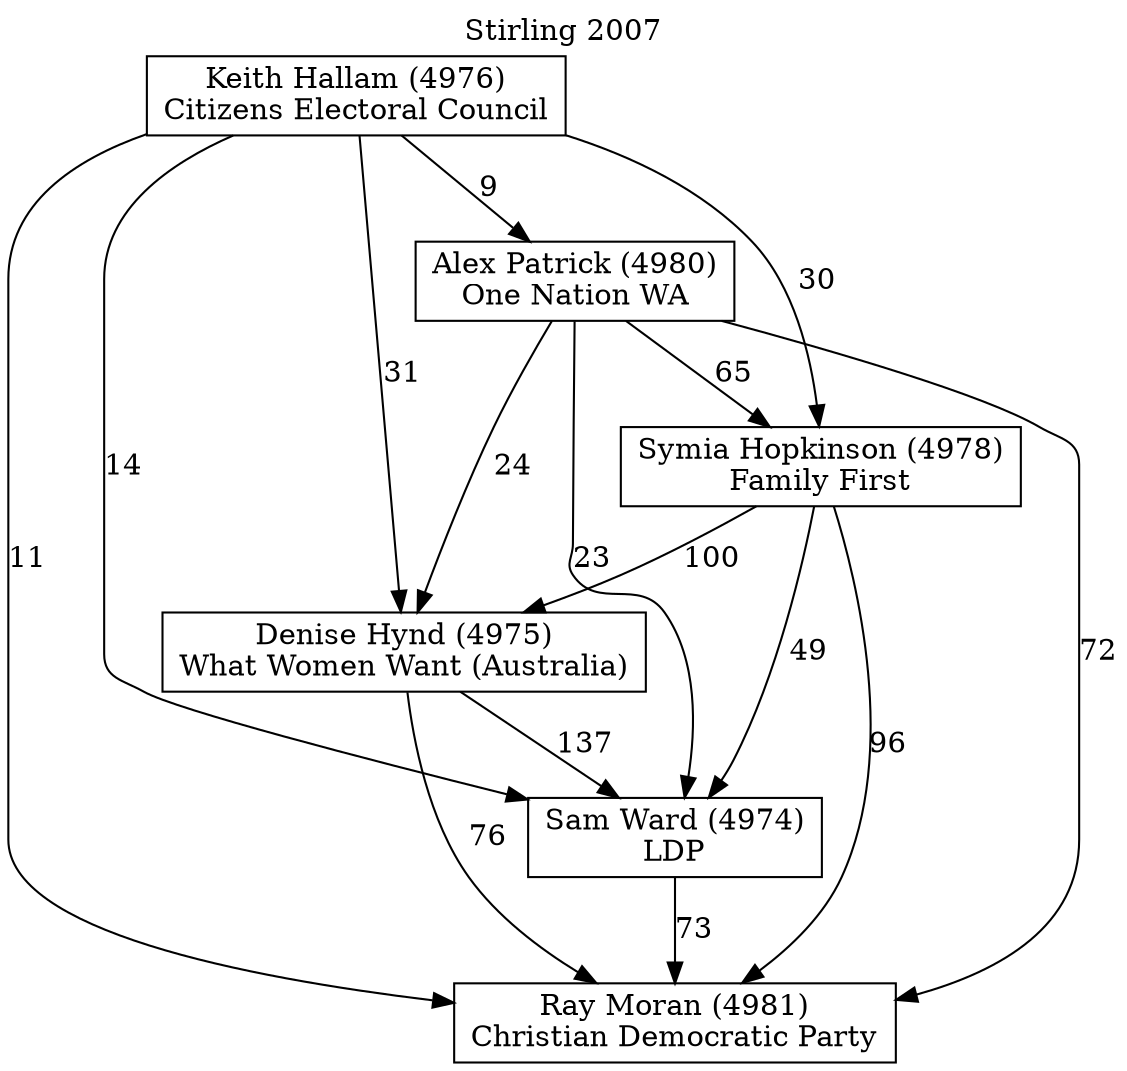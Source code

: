 // House preference flow
digraph "Ray Moran (4981)_Stirling_2007" {
	graph [label="Stirling 2007" labelloc=t mclimit=2]
	node [shape=box]
	"Ray Moran (4981)" [label="Ray Moran (4981)
Christian Democratic Party"]
	"Sam Ward (4974)" [label="Sam Ward (4974)
LDP"]
	"Denise Hynd (4975)" [label="Denise Hynd (4975)
What Women Want (Australia)"]
	"Symia Hopkinson (4978)" [label="Symia Hopkinson (4978)
Family First"]
	"Alex Patrick (4980)" [label="Alex Patrick (4980)
One Nation WA"]
	"Keith Hallam (4976)" [label="Keith Hallam (4976)
Citizens Electoral Council"]
	"Sam Ward (4974)" -> "Ray Moran (4981)" [label=73]
	"Denise Hynd (4975)" -> "Sam Ward (4974)" [label=137]
	"Symia Hopkinson (4978)" -> "Denise Hynd (4975)" [label=100]
	"Alex Patrick (4980)" -> "Symia Hopkinson (4978)" [label=65]
	"Keith Hallam (4976)" -> "Alex Patrick (4980)" [label=9]
	"Denise Hynd (4975)" -> "Ray Moran (4981)" [label=76]
	"Symia Hopkinson (4978)" -> "Ray Moran (4981)" [label=96]
	"Alex Patrick (4980)" -> "Ray Moran (4981)" [label=72]
	"Keith Hallam (4976)" -> "Ray Moran (4981)" [label=11]
	"Keith Hallam (4976)" -> "Symia Hopkinson (4978)" [label=30]
	"Alex Patrick (4980)" -> "Denise Hynd (4975)" [label=24]
	"Keith Hallam (4976)" -> "Denise Hynd (4975)" [label=31]
	"Symia Hopkinson (4978)" -> "Sam Ward (4974)" [label=49]
	"Alex Patrick (4980)" -> "Sam Ward (4974)" [label=23]
	"Keith Hallam (4976)" -> "Sam Ward (4974)" [label=14]
}
